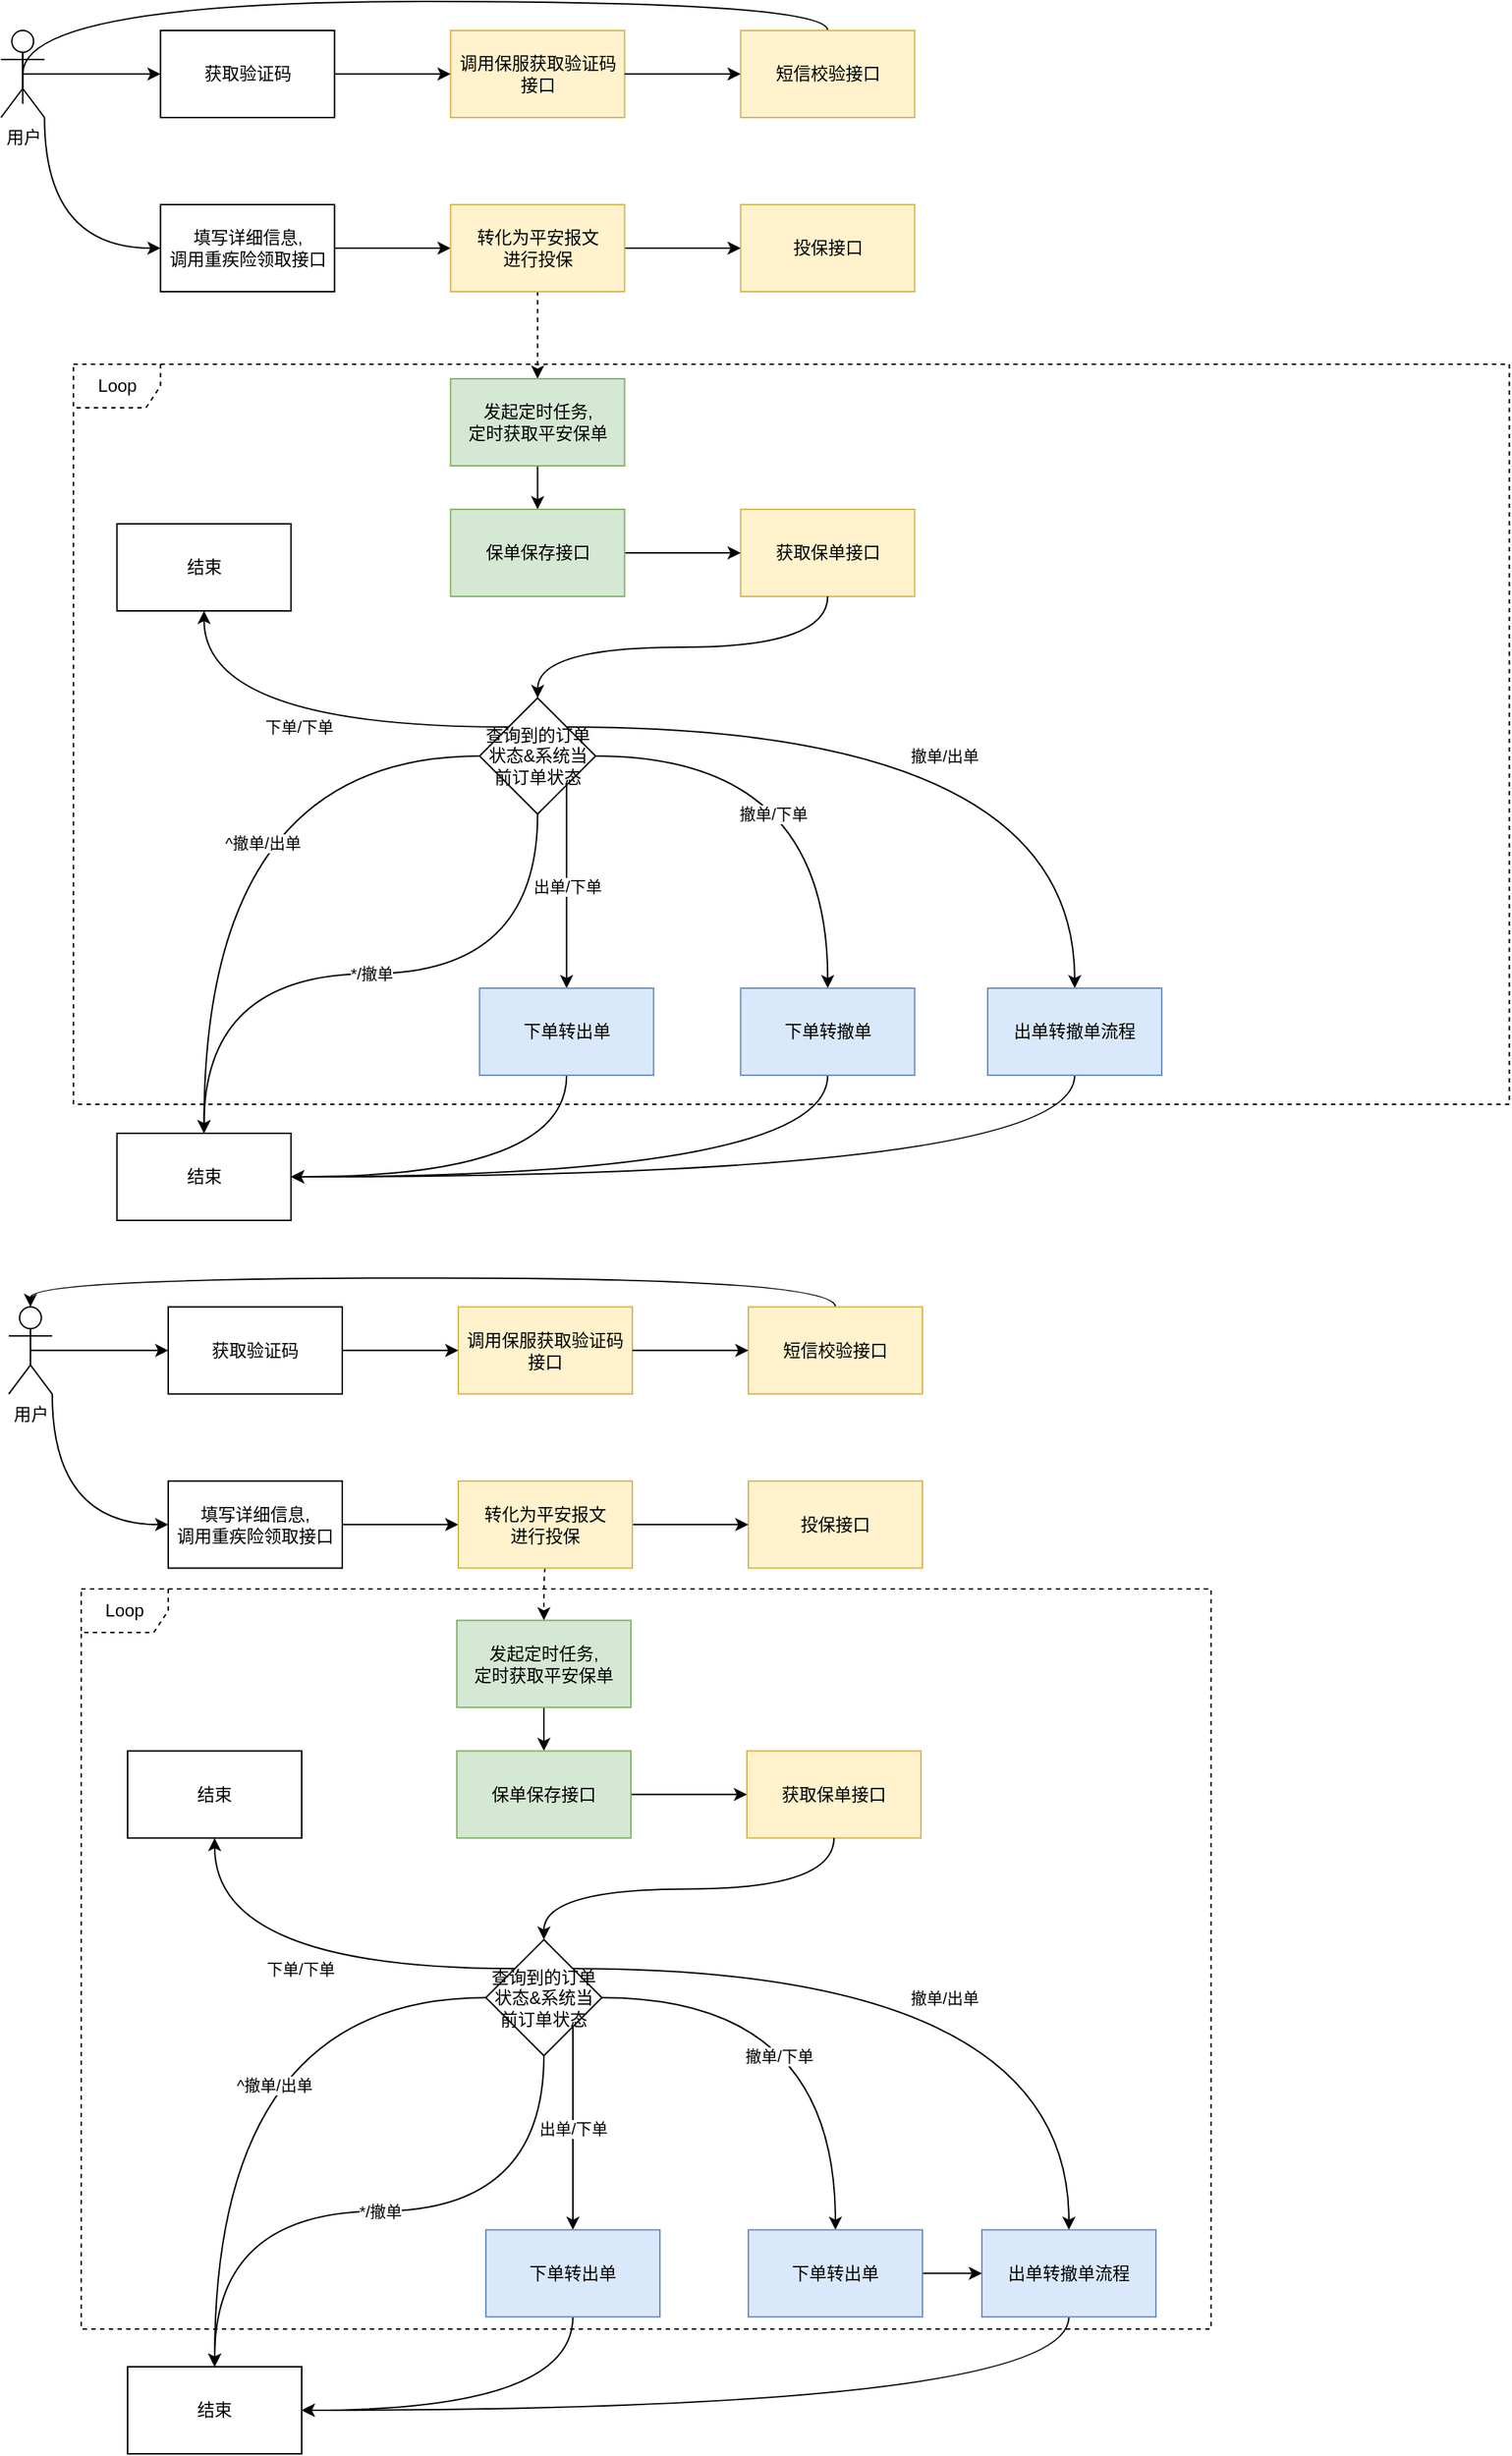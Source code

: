 <mxfile version="12.4.3" type="github" pages="1">
  <diagram id="L1tXBJzJi5MXC7lRj_LI" name="第 1 页">
    <mxGraphModel dx="2013" dy="872" grid="0" gridSize="10" guides="1" tooltips="1" connect="1" arrows="1" fold="1" page="1" pageScale="1" pageWidth="1400" pageHeight="850" math="0" shadow="0">
      <root>
        <mxCell id="0"/>
        <mxCell id="1" parent="0"/>
        <mxCell id="EqqhAGQdl-XHteXpxpte-32" value="Loop" style="shape=umlFrame;whiteSpace=wrap;html=1;dashed=1;" vertex="1" parent="1">
          <mxGeometry x="49.67" y="250" width="990" height="510" as="geometry"/>
        </mxCell>
        <mxCell id="EqqhAGQdl-XHteXpxpte-2" style="edgeStyle=orthogonalEdgeStyle;orthogonalLoop=1;jettySize=auto;html=1;exitX=0.5;exitY=0;exitDx=0;exitDy=0;entryX=0.5;entryY=0;entryDx=0;entryDy=0;entryPerimeter=0;curved=1;" edge="1" parent="1" source="E789US4qsVM-YW00mA0m-1" target="EqqhAGQdl-XHteXpxpte-1">
          <mxGeometry relative="1" as="geometry"/>
        </mxCell>
        <mxCell id="E789US4qsVM-YW00mA0m-1" value="短信校验接口" style="rounded=0;whiteSpace=wrap;html=1;fillColor=#fff2cc;strokeColor=#d6b656;" parent="1" vertex="1">
          <mxGeometry x="509.67" y="20" width="120" height="60" as="geometry"/>
        </mxCell>
        <mxCell id="EqqhAGQdl-XHteXpxpte-13" style="edgeStyle=orthogonalEdgeStyle;curved=1;orthogonalLoop=1;jettySize=auto;html=1;exitX=1;exitY=0.5;exitDx=0;exitDy=0;entryX=0;entryY=0.5;entryDx=0;entryDy=0;" edge="1" parent="1" source="E789US4qsVM-YW00mA0m-2" target="EqqhAGQdl-XHteXpxpte-12">
          <mxGeometry relative="1" as="geometry"/>
        </mxCell>
        <mxCell id="E789US4qsVM-YW00mA0m-2" value="填写详细信息,&lt;br&gt;调用重疾险领取接口" style="rounded=0;whiteSpace=wrap;html=1;" parent="1" vertex="1">
          <mxGeometry x="109.67" y="140" width="120" height="60" as="geometry"/>
        </mxCell>
        <mxCell id="E789US4qsVM-YW00mA0m-3" value="投保接口" style="rounded=0;whiteSpace=wrap;html=1;fillColor=#fff2cc;strokeColor=#d6b656;" parent="1" vertex="1">
          <mxGeometry x="509.67" y="140" width="120" height="60" as="geometry"/>
        </mxCell>
        <mxCell id="E789US4qsVM-YW00mA0m-12" style="edgeStyle=orthogonalEdgeStyle;orthogonalLoop=1;jettySize=auto;html=1;exitX=1;exitY=1;exitDx=0;exitDy=0;entryX=0;entryY=0.5;entryDx=0;entryDy=0;curved=1;exitPerimeter=0;" parent="1" source="EqqhAGQdl-XHteXpxpte-1" target="E789US4qsVM-YW00mA0m-2" edge="1">
          <mxGeometry relative="1" as="geometry"/>
        </mxCell>
        <mxCell id="E789US4qsVM-YW00mA0m-4" value="调用保服获取验证码接口" style="rounded=0;whiteSpace=wrap;html=1;fillColor=#fff2cc;strokeColor=#d6b656;" parent="1" vertex="1">
          <mxGeometry x="309.67" y="20" width="120" height="60" as="geometry"/>
        </mxCell>
        <mxCell id="E789US4qsVM-YW00mA0m-8" style="edgeStyle=orthogonalEdgeStyle;orthogonalLoop=1;jettySize=auto;html=1;exitX=1;exitY=0.5;exitDx=0;exitDy=0;entryX=0;entryY=0.5;entryDx=0;entryDy=0;curved=1;" parent="1" source="E789US4qsVM-YW00mA0m-4" target="E789US4qsVM-YW00mA0m-1" edge="1">
          <mxGeometry relative="1" as="geometry"/>
        </mxCell>
        <mxCell id="EqqhAGQdl-XHteXpxpte-7" style="edgeStyle=orthogonalEdgeStyle;curved=1;orthogonalLoop=1;jettySize=auto;html=1;exitX=0.5;exitY=0.5;exitDx=0;exitDy=0;exitPerimeter=0;entryX=0;entryY=0.5;entryDx=0;entryDy=0;" edge="1" parent="1" source="EqqhAGQdl-XHteXpxpte-1" target="EqqhAGQdl-XHteXpxpte-8">
          <mxGeometry relative="1" as="geometry">
            <mxPoint x="-40.33" y="30" as="targetPoint"/>
          </mxGeometry>
        </mxCell>
        <mxCell id="EqqhAGQdl-XHteXpxpte-1" value="用户" style="shape=umlActor;verticalLabelPosition=bottom;labelBackgroundColor=#ffffff;verticalAlign=top;html=1;outlineConnect=0;" vertex="1" parent="1">
          <mxGeometry x="-0.33" y="20" width="30" height="60" as="geometry"/>
        </mxCell>
        <mxCell id="EqqhAGQdl-XHteXpxpte-9" style="edgeStyle=orthogonalEdgeStyle;curved=1;orthogonalLoop=1;jettySize=auto;html=1;exitX=1;exitY=0.5;exitDx=0;exitDy=0;entryX=0;entryY=0.5;entryDx=0;entryDy=0;" edge="1" parent="1" source="EqqhAGQdl-XHteXpxpte-8" target="E789US4qsVM-YW00mA0m-4">
          <mxGeometry relative="1" as="geometry">
            <mxPoint x="229.67" y="30" as="targetPoint"/>
          </mxGeometry>
        </mxCell>
        <mxCell id="EqqhAGQdl-XHteXpxpte-8" value="获取验证码" style="rounded=0;whiteSpace=wrap;html=1;" vertex="1" parent="1">
          <mxGeometry x="109.67" y="20" width="120" height="60" as="geometry"/>
        </mxCell>
        <mxCell id="EqqhAGQdl-XHteXpxpte-15" style="edgeStyle=orthogonalEdgeStyle;curved=1;orthogonalLoop=1;jettySize=auto;html=1;exitX=1;exitY=0.5;exitDx=0;exitDy=0;entryX=0;entryY=0.5;entryDx=0;entryDy=0;" edge="1" parent="1" source="EqqhAGQdl-XHteXpxpte-12" target="E789US4qsVM-YW00mA0m-3">
          <mxGeometry relative="1" as="geometry"/>
        </mxCell>
        <mxCell id="EqqhAGQdl-XHteXpxpte-17" style="edgeStyle=orthogonalEdgeStyle;curved=1;orthogonalLoop=1;jettySize=auto;html=1;exitX=0.5;exitY=1;exitDx=0;exitDy=0;entryX=0.5;entryY=0;entryDx=0;entryDy=0;dashed=1;" edge="1" parent="1" source="EqqhAGQdl-XHteXpxpte-12" target="EqqhAGQdl-XHteXpxpte-16">
          <mxGeometry relative="1" as="geometry"/>
        </mxCell>
        <mxCell id="EqqhAGQdl-XHteXpxpte-12" value="转化为平安报文&lt;br&gt;进行投保" style="rounded=0;whiteSpace=wrap;html=1;fillColor=#fff2cc;strokeColor=#d6b656;" vertex="1" parent="1">
          <mxGeometry x="309.67" y="140" width="120" height="60" as="geometry"/>
        </mxCell>
        <mxCell id="EqqhAGQdl-XHteXpxpte-19" style="edgeStyle=orthogonalEdgeStyle;curved=1;orthogonalLoop=1;jettySize=auto;html=1;exitX=0.5;exitY=1;exitDx=0;exitDy=0;entryX=0.5;entryY=0;entryDx=0;entryDy=0;" edge="1" parent="1" source="EqqhAGQdl-XHteXpxpte-16" target="EqqhAGQdl-XHteXpxpte-20">
          <mxGeometry relative="1" as="geometry"/>
        </mxCell>
        <mxCell id="EqqhAGQdl-XHteXpxpte-16" value="发起定时任务,&lt;br&gt;定时获取平安保单" style="rounded=0;whiteSpace=wrap;html=1;fillColor=#d5e8d4;strokeColor=#82b366;" vertex="1" parent="1">
          <mxGeometry x="309.67" y="260" width="120" height="60" as="geometry"/>
        </mxCell>
        <mxCell id="EqqhAGQdl-XHteXpxpte-18" value="获取保单接口" style="rounded=0;whiteSpace=wrap;html=1;fillColor=#fff2cc;strokeColor=#d6b656;" vertex="1" parent="1">
          <mxGeometry x="509.67" y="350" width="120" height="60" as="geometry"/>
        </mxCell>
        <mxCell id="EqqhAGQdl-XHteXpxpte-23" style="edgeStyle=orthogonalEdgeStyle;curved=1;orthogonalLoop=1;jettySize=auto;html=1;exitX=1;exitY=0.5;exitDx=0;exitDy=0;entryX=0;entryY=0.5;entryDx=0;entryDy=0;" edge="1" parent="1" source="EqqhAGQdl-XHteXpxpte-20" target="EqqhAGQdl-XHteXpxpte-18">
          <mxGeometry relative="1" as="geometry"/>
        </mxCell>
        <mxCell id="EqqhAGQdl-XHteXpxpte-25" style="edgeStyle=orthogonalEdgeStyle;curved=1;orthogonalLoop=1;jettySize=auto;html=1;exitX=0.5;exitY=1;exitDx=0;exitDy=0;" edge="1" parent="1" source="EqqhAGQdl-XHteXpxpte-18" target="EqqhAGQdl-XHteXpxpte-24">
          <mxGeometry relative="1" as="geometry"/>
        </mxCell>
        <mxCell id="EqqhAGQdl-XHteXpxpte-20" value="保单保存接口" style="rounded=0;whiteSpace=wrap;html=1;fillColor=#d5e8d4;strokeColor=#82b366;" vertex="1" parent="1">
          <mxGeometry x="309.67" y="350" width="120" height="60" as="geometry"/>
        </mxCell>
        <mxCell id="EqqhAGQdl-XHteXpxpte-29" value="下单/下单" style="edgeStyle=orthogonalEdgeStyle;curved=1;orthogonalLoop=1;jettySize=auto;html=1;exitX=0;exitY=0;exitDx=0;exitDy=0;" edge="1" parent="1" source="EqqhAGQdl-XHteXpxpte-24" target="EqqhAGQdl-XHteXpxpte-26">
          <mxGeometry relative="1" as="geometry"/>
        </mxCell>
        <mxCell id="EqqhAGQdl-XHteXpxpte-51" value="*/撤单" style="edgeStyle=orthogonalEdgeStyle;curved=1;orthogonalLoop=1;jettySize=auto;html=1;exitX=0.5;exitY=1;exitDx=0;exitDy=0;entryX=0.5;entryY=0;entryDx=0;entryDy=0;" edge="1" parent="1" source="EqqhAGQdl-XHteXpxpte-24" target="EqqhAGQdl-XHteXpxpte-35">
          <mxGeometry relative="1" as="geometry"/>
        </mxCell>
        <mxCell id="EqqhAGQdl-XHteXpxpte-53" value="撤单/下单" style="edgeStyle=orthogonalEdgeStyle;curved=1;orthogonalLoop=1;jettySize=auto;html=1;exitX=1;exitY=0.5;exitDx=0;exitDy=0;" edge="1" parent="1" source="EqqhAGQdl-XHteXpxpte-24" target="EqqhAGQdl-XHteXpxpte-55">
          <mxGeometry x="-0.239" y="-40" relative="1" as="geometry">
            <mxPoint as="offset"/>
          </mxGeometry>
        </mxCell>
        <mxCell id="EqqhAGQdl-XHteXpxpte-57" value="撤单/出单" style="edgeStyle=orthogonalEdgeStyle;curved=1;orthogonalLoop=1;jettySize=auto;html=1;exitX=1;exitY=0;exitDx=0;exitDy=0;entryX=0.5;entryY=0;entryDx=0;entryDy=0;" edge="1" parent="1" source="EqqhAGQdl-XHteXpxpte-24" target="EqqhAGQdl-XHteXpxpte-39">
          <mxGeometry x="-0.018" y="-20" relative="1" as="geometry">
            <mxPoint as="offset"/>
          </mxGeometry>
        </mxCell>
        <mxCell id="EqqhAGQdl-XHteXpxpte-24" value="查询到的订单状态&amp;amp;系统当前订单状态" style="rhombus;whiteSpace=wrap;html=1;" vertex="1" parent="1">
          <mxGeometry x="329.67" y="480" width="80" height="80" as="geometry"/>
        </mxCell>
        <mxCell id="EqqhAGQdl-XHteXpxpte-26" value="结束" style="rounded=0;whiteSpace=wrap;html=1;" vertex="1" parent="1">
          <mxGeometry x="79.67" y="360" width="120" height="60" as="geometry"/>
        </mxCell>
        <mxCell id="EqqhAGQdl-XHteXpxpte-34" value="^撤单/出单" style="edgeStyle=orthogonalEdgeStyle;curved=1;orthogonalLoop=1;jettySize=auto;html=1;exitX=0;exitY=0.5;exitDx=0;exitDy=0;entryX=0.5;entryY=0;entryDx=0;entryDy=0;" edge="1" parent="1" source="EqqhAGQdl-XHteXpxpte-24" target="EqqhAGQdl-XHteXpxpte-35">
          <mxGeometry x="-0.335" y="60" relative="1" as="geometry">
            <mxPoint x="369.67" y="550" as="sourcePoint"/>
            <mxPoint x="369.67" y="720" as="targetPoint"/>
            <mxPoint as="offset"/>
          </mxGeometry>
        </mxCell>
        <mxCell id="EqqhAGQdl-XHteXpxpte-35" value="结束" style="rounded=0;whiteSpace=wrap;html=1;" vertex="1" parent="1">
          <mxGeometry x="79.67" y="780" width="120" height="60" as="geometry"/>
        </mxCell>
        <mxCell id="EqqhAGQdl-XHteXpxpte-38" value="出单/下单" style="edgeStyle=orthogonalEdgeStyle;curved=1;orthogonalLoop=1;jettySize=auto;html=1;exitX=1;exitY=1;exitDx=0;exitDy=0;entryX=0.5;entryY=0;entryDx=0;entryDy=0;" edge="1" parent="1" source="EqqhAGQdl-XHteXpxpte-24" target="EqqhAGQdl-XHteXpxpte-44">
          <mxGeometry relative="1" as="geometry">
            <mxPoint x="409.67" y="510" as="sourcePoint"/>
            <mxPoint x="589.67" y="530" as="targetPoint"/>
          </mxGeometry>
        </mxCell>
        <mxCell id="EqqhAGQdl-XHteXpxpte-47" style="edgeStyle=orthogonalEdgeStyle;curved=1;orthogonalLoop=1;jettySize=auto;html=1;exitX=0.5;exitY=1;exitDx=0;exitDy=0;entryX=1;entryY=0.5;entryDx=0;entryDy=0;" edge="1" parent="1" source="EqqhAGQdl-XHteXpxpte-39" target="EqqhAGQdl-XHteXpxpte-35">
          <mxGeometry relative="1" as="geometry"/>
        </mxCell>
        <mxCell id="EqqhAGQdl-XHteXpxpte-39" value="出单转撤单流程" style="rounded=0;whiteSpace=wrap;html=1;fillColor=#dae8fc;strokeColor=#6c8ebf;" vertex="1" parent="1">
          <mxGeometry x="680" y="680" width="120" height="60" as="geometry"/>
        </mxCell>
        <mxCell id="EqqhAGQdl-XHteXpxpte-54" style="edgeStyle=orthogonalEdgeStyle;curved=1;orthogonalLoop=1;jettySize=auto;html=1;exitX=0.5;exitY=1;exitDx=0;exitDy=0;entryX=1;entryY=0.5;entryDx=0;entryDy=0;" edge="1" parent="1" source="EqqhAGQdl-XHteXpxpte-44" target="EqqhAGQdl-XHteXpxpte-35">
          <mxGeometry relative="1" as="geometry"/>
        </mxCell>
        <mxCell id="EqqhAGQdl-XHteXpxpte-44" value="下单转出单" style="rounded=0;whiteSpace=wrap;html=1;fillColor=#dae8fc;strokeColor=#6c8ebf;" vertex="1" parent="1">
          <mxGeometry x="329.67" y="680" width="120" height="60" as="geometry"/>
        </mxCell>
        <mxCell id="EqqhAGQdl-XHteXpxpte-58" style="edgeStyle=orthogonalEdgeStyle;curved=1;orthogonalLoop=1;jettySize=auto;html=1;exitX=0.5;exitY=1;exitDx=0;exitDy=0;entryX=1;entryY=0.5;entryDx=0;entryDy=0;" edge="1" parent="1" source="EqqhAGQdl-XHteXpxpte-55" target="EqqhAGQdl-XHteXpxpte-35">
          <mxGeometry relative="1" as="geometry"/>
        </mxCell>
        <mxCell id="EqqhAGQdl-XHteXpxpte-55" value="下单转撤单" style="rounded=0;whiteSpace=wrap;html=1;fillColor=#dae8fc;strokeColor=#6c8ebf;" vertex="1" parent="1">
          <mxGeometry x="509.67" y="680" width="120" height="60" as="geometry"/>
        </mxCell>
        <mxCell id="EqqhAGQdl-XHteXpxpte-59" value="Loop" style="shape=umlFrame;whiteSpace=wrap;html=1;dashed=1;" vertex="1" parent="1">
          <mxGeometry x="55" y="1094" width="779" height="510" as="geometry"/>
        </mxCell>
        <mxCell id="EqqhAGQdl-XHteXpxpte-60" style="edgeStyle=orthogonalEdgeStyle;orthogonalLoop=1;jettySize=auto;html=1;exitX=0.5;exitY=0;exitDx=0;exitDy=0;entryX=0.5;entryY=0;entryDx=0;entryDy=0;entryPerimeter=0;curved=1;" edge="1" parent="1" source="EqqhAGQdl-XHteXpxpte-61" target="EqqhAGQdl-XHteXpxpte-69">
          <mxGeometry relative="1" as="geometry"/>
        </mxCell>
        <mxCell id="EqqhAGQdl-XHteXpxpte-61" value="短信校验接口" style="rounded=0;whiteSpace=wrap;html=1;fillColor=#fff2cc;strokeColor=#d6b656;" vertex="1" parent="1">
          <mxGeometry x="515.0" y="899.65" width="120" height="60" as="geometry"/>
        </mxCell>
        <mxCell id="EqqhAGQdl-XHteXpxpte-62" style="edgeStyle=orthogonalEdgeStyle;curved=1;orthogonalLoop=1;jettySize=auto;html=1;exitX=1;exitY=0.5;exitDx=0;exitDy=0;entryX=0;entryY=0.5;entryDx=0;entryDy=0;" edge="1" parent="1" source="EqqhAGQdl-XHteXpxpte-63" target="EqqhAGQdl-XHteXpxpte-74">
          <mxGeometry relative="1" as="geometry"/>
        </mxCell>
        <mxCell id="EqqhAGQdl-XHteXpxpte-63" value="填写详细信息,&lt;br&gt;调用重疾险领取接口" style="rounded=0;whiteSpace=wrap;html=1;" vertex="1" parent="1">
          <mxGeometry x="115" y="1019.65" width="120" height="60" as="geometry"/>
        </mxCell>
        <mxCell id="EqqhAGQdl-XHteXpxpte-64" value="投保接口" style="rounded=0;whiteSpace=wrap;html=1;fillColor=#fff2cc;strokeColor=#d6b656;" vertex="1" parent="1">
          <mxGeometry x="515.0" y="1019.65" width="120" height="60" as="geometry"/>
        </mxCell>
        <mxCell id="EqqhAGQdl-XHteXpxpte-65" style="edgeStyle=orthogonalEdgeStyle;orthogonalLoop=1;jettySize=auto;html=1;exitX=1;exitY=1;exitDx=0;exitDy=0;entryX=0;entryY=0.5;entryDx=0;entryDy=0;curved=1;exitPerimeter=0;" edge="1" parent="1" source="EqqhAGQdl-XHteXpxpte-69" target="EqqhAGQdl-XHteXpxpte-63">
          <mxGeometry relative="1" as="geometry"/>
        </mxCell>
        <mxCell id="EqqhAGQdl-XHteXpxpte-66" value="调用保服获取验证码接口" style="rounded=0;whiteSpace=wrap;html=1;fillColor=#fff2cc;strokeColor=#d6b656;" vertex="1" parent="1">
          <mxGeometry x="315" y="899.65" width="120" height="60" as="geometry"/>
        </mxCell>
        <mxCell id="EqqhAGQdl-XHteXpxpte-67" style="edgeStyle=orthogonalEdgeStyle;orthogonalLoop=1;jettySize=auto;html=1;exitX=1;exitY=0.5;exitDx=0;exitDy=0;entryX=0;entryY=0.5;entryDx=0;entryDy=0;curved=1;" edge="1" parent="1" source="EqqhAGQdl-XHteXpxpte-66" target="EqqhAGQdl-XHteXpxpte-61">
          <mxGeometry relative="1" as="geometry"/>
        </mxCell>
        <mxCell id="EqqhAGQdl-XHteXpxpte-68" style="edgeStyle=orthogonalEdgeStyle;curved=1;orthogonalLoop=1;jettySize=auto;html=1;exitX=0.5;exitY=0.5;exitDx=0;exitDy=0;exitPerimeter=0;entryX=0;entryY=0.5;entryDx=0;entryDy=0;" edge="1" parent="1" source="EqqhAGQdl-XHteXpxpte-69" target="EqqhAGQdl-XHteXpxpte-71">
          <mxGeometry relative="1" as="geometry">
            <mxPoint x="-35" y="909.65" as="targetPoint"/>
          </mxGeometry>
        </mxCell>
        <mxCell id="EqqhAGQdl-XHteXpxpte-69" value="用户" style="shape=umlActor;verticalLabelPosition=bottom;labelBackgroundColor=#ffffff;verticalAlign=top;html=1;outlineConnect=0;" vertex="1" parent="1">
          <mxGeometry x="5.0" y="899.65" width="30" height="60" as="geometry"/>
        </mxCell>
        <mxCell id="EqqhAGQdl-XHteXpxpte-70" style="edgeStyle=orthogonalEdgeStyle;curved=1;orthogonalLoop=1;jettySize=auto;html=1;exitX=1;exitY=0.5;exitDx=0;exitDy=0;entryX=0;entryY=0.5;entryDx=0;entryDy=0;" edge="1" parent="1" source="EqqhAGQdl-XHteXpxpte-71" target="EqqhAGQdl-XHteXpxpte-66">
          <mxGeometry relative="1" as="geometry">
            <mxPoint x="235.0" y="909.65" as="targetPoint"/>
          </mxGeometry>
        </mxCell>
        <mxCell id="EqqhAGQdl-XHteXpxpte-71" value="获取验证码" style="rounded=0;whiteSpace=wrap;html=1;" vertex="1" parent="1">
          <mxGeometry x="115" y="899.65" width="120" height="60" as="geometry"/>
        </mxCell>
        <mxCell id="EqqhAGQdl-XHteXpxpte-72" style="edgeStyle=orthogonalEdgeStyle;curved=1;orthogonalLoop=1;jettySize=auto;html=1;exitX=1;exitY=0.5;exitDx=0;exitDy=0;entryX=0;entryY=0.5;entryDx=0;entryDy=0;" edge="1" parent="1" source="EqqhAGQdl-XHteXpxpte-74" target="EqqhAGQdl-XHteXpxpte-64">
          <mxGeometry relative="1" as="geometry"/>
        </mxCell>
        <mxCell id="EqqhAGQdl-XHteXpxpte-73" style="edgeStyle=orthogonalEdgeStyle;curved=1;orthogonalLoop=1;jettySize=auto;html=1;exitX=0.5;exitY=1;exitDx=0;exitDy=0;entryX=0.5;entryY=0;entryDx=0;entryDy=0;dashed=1;" edge="1" parent="1" source="EqqhAGQdl-XHteXpxpte-74" target="EqqhAGQdl-XHteXpxpte-76">
          <mxGeometry relative="1" as="geometry"/>
        </mxCell>
        <mxCell id="EqqhAGQdl-XHteXpxpte-74" value="转化为平安报文&lt;br&gt;进行投保" style="rounded=0;whiteSpace=wrap;html=1;fillColor=#fff2cc;strokeColor=#d6b656;" vertex="1" parent="1">
          <mxGeometry x="315" y="1019.65" width="120" height="60" as="geometry"/>
        </mxCell>
        <mxCell id="EqqhAGQdl-XHteXpxpte-75" style="edgeStyle=orthogonalEdgeStyle;curved=1;orthogonalLoop=1;jettySize=auto;html=1;exitX=0.5;exitY=1;exitDx=0;exitDy=0;entryX=0.5;entryY=0;entryDx=0;entryDy=0;" edge="1" parent="1" source="EqqhAGQdl-XHteXpxpte-76" target="EqqhAGQdl-XHteXpxpte-80">
          <mxGeometry relative="1" as="geometry"/>
        </mxCell>
        <mxCell id="EqqhAGQdl-XHteXpxpte-76" value="发起定时任务,&lt;br&gt;定时获取平安保单" style="rounded=0;whiteSpace=wrap;html=1;fillColor=#d5e8d4;strokeColor=#82b366;" vertex="1" parent="1">
          <mxGeometry x="314" y="1115.65" width="120" height="60" as="geometry"/>
        </mxCell>
        <mxCell id="EqqhAGQdl-XHteXpxpte-77" value="获取保单接口" style="rounded=0;whiteSpace=wrap;html=1;fillColor=#fff2cc;strokeColor=#d6b656;" vertex="1" parent="1">
          <mxGeometry x="514.0" y="1205.65" width="120" height="60" as="geometry"/>
        </mxCell>
        <mxCell id="EqqhAGQdl-XHteXpxpte-78" style="edgeStyle=orthogonalEdgeStyle;curved=1;orthogonalLoop=1;jettySize=auto;html=1;exitX=1;exitY=0.5;exitDx=0;exitDy=0;entryX=0;entryY=0.5;entryDx=0;entryDy=0;" edge="1" parent="1" source="EqqhAGQdl-XHteXpxpte-80" target="EqqhAGQdl-XHteXpxpte-77">
          <mxGeometry relative="1" as="geometry"/>
        </mxCell>
        <mxCell id="EqqhAGQdl-XHteXpxpte-79" style="edgeStyle=orthogonalEdgeStyle;curved=1;orthogonalLoop=1;jettySize=auto;html=1;exitX=0.5;exitY=1;exitDx=0;exitDy=0;" edge="1" parent="1" source="EqqhAGQdl-XHteXpxpte-77" target="EqqhAGQdl-XHteXpxpte-85">
          <mxGeometry relative="1" as="geometry"/>
        </mxCell>
        <mxCell id="EqqhAGQdl-XHteXpxpte-80" value="保单保存接口" style="rounded=0;whiteSpace=wrap;html=1;fillColor=#d5e8d4;strokeColor=#82b366;" vertex="1" parent="1">
          <mxGeometry x="314" y="1205.65" width="120" height="60" as="geometry"/>
        </mxCell>
        <mxCell id="EqqhAGQdl-XHteXpxpte-81" value="下单/下单" style="edgeStyle=orthogonalEdgeStyle;curved=1;orthogonalLoop=1;jettySize=auto;html=1;exitX=0;exitY=0;exitDx=0;exitDy=0;" edge="1" parent="1" source="EqqhAGQdl-XHteXpxpte-85" target="EqqhAGQdl-XHteXpxpte-86">
          <mxGeometry relative="1" as="geometry"/>
        </mxCell>
        <mxCell id="EqqhAGQdl-XHteXpxpte-82" value="*/撤单" style="edgeStyle=orthogonalEdgeStyle;curved=1;orthogonalLoop=1;jettySize=auto;html=1;exitX=0.5;exitY=1;exitDx=0;exitDy=0;entryX=0.5;entryY=0;entryDx=0;entryDy=0;" edge="1" parent="1" source="EqqhAGQdl-XHteXpxpte-85" target="EqqhAGQdl-XHteXpxpte-88">
          <mxGeometry relative="1" as="geometry">
            <mxPoint x="117.765" y="1614.588" as="targetPoint"/>
          </mxGeometry>
        </mxCell>
        <mxCell id="EqqhAGQdl-XHteXpxpte-83" value="撤单/下单" style="edgeStyle=orthogonalEdgeStyle;curved=1;orthogonalLoop=1;jettySize=auto;html=1;exitX=1;exitY=0.5;exitDx=0;exitDy=0;" edge="1" parent="1" source="EqqhAGQdl-XHteXpxpte-85" target="EqqhAGQdl-XHteXpxpte-95">
          <mxGeometry x="-0.239" y="-40" relative="1" as="geometry">
            <mxPoint as="offset"/>
          </mxGeometry>
        </mxCell>
        <mxCell id="EqqhAGQdl-XHteXpxpte-84" value="撤单/出单" style="edgeStyle=orthogonalEdgeStyle;curved=1;orthogonalLoop=1;jettySize=auto;html=1;exitX=1;exitY=0;exitDx=0;exitDy=0;entryX=0.5;entryY=0;entryDx=0;entryDy=0;" edge="1" parent="1" source="EqqhAGQdl-XHteXpxpte-85" target="EqqhAGQdl-XHteXpxpte-91">
          <mxGeometry x="-0.018" y="-20" relative="1" as="geometry">
            <mxPoint as="offset"/>
          </mxGeometry>
        </mxCell>
        <mxCell id="EqqhAGQdl-XHteXpxpte-85" value="查询到的订单状态&amp;amp;系统当前订单状态" style="rhombus;whiteSpace=wrap;html=1;" vertex="1" parent="1">
          <mxGeometry x="334" y="1335.65" width="80" height="80" as="geometry"/>
        </mxCell>
        <mxCell id="EqqhAGQdl-XHteXpxpte-86" value="结束" style="rounded=0;whiteSpace=wrap;html=1;" vertex="1" parent="1">
          <mxGeometry x="87" y="1205.65" width="120" height="60" as="geometry"/>
        </mxCell>
        <mxCell id="EqqhAGQdl-XHteXpxpte-87" value="^撤单/出单" style="edgeStyle=orthogonalEdgeStyle;curved=1;orthogonalLoop=1;jettySize=auto;html=1;exitX=0;exitY=0.5;exitDx=0;exitDy=0;entryX=0.5;entryY=0;entryDx=0;entryDy=0;" edge="1" parent="1" source="EqqhAGQdl-XHteXpxpte-85" target="EqqhAGQdl-XHteXpxpte-88">
          <mxGeometry x="-0.335" y="60" relative="1" as="geometry">
            <mxPoint x="374" y="1405.65" as="sourcePoint"/>
            <mxPoint x="117.765" y="1614.588" as="targetPoint"/>
            <mxPoint as="offset"/>
          </mxGeometry>
        </mxCell>
        <mxCell id="EqqhAGQdl-XHteXpxpte-88" value="结束" style="rounded=0;whiteSpace=wrap;html=1;" vertex="1" parent="1">
          <mxGeometry x="87.0" y="1630" width="120" height="60" as="geometry"/>
        </mxCell>
        <mxCell id="EqqhAGQdl-XHteXpxpte-89" value="出单/下单" style="edgeStyle=orthogonalEdgeStyle;curved=1;orthogonalLoop=1;jettySize=auto;html=1;exitX=1;exitY=1;exitDx=0;exitDy=0;entryX=0.5;entryY=0;entryDx=0;entryDy=0;" edge="1" parent="1" source="EqqhAGQdl-XHteXpxpte-85" target="EqqhAGQdl-XHteXpxpte-93">
          <mxGeometry relative="1" as="geometry">
            <mxPoint x="414" y="1365.65" as="sourcePoint"/>
            <mxPoint x="594" y="1385.65" as="targetPoint"/>
          </mxGeometry>
        </mxCell>
        <mxCell id="EqqhAGQdl-XHteXpxpte-90" style="edgeStyle=orthogonalEdgeStyle;curved=1;orthogonalLoop=1;jettySize=auto;html=1;exitX=0.5;exitY=1;exitDx=0;exitDy=0;entryX=1;entryY=0.5;entryDx=0;entryDy=0;" edge="1" parent="1" source="EqqhAGQdl-XHteXpxpte-91" target="EqqhAGQdl-XHteXpxpte-88">
          <mxGeometry relative="1" as="geometry">
            <mxPoint x="177.765" y="1644" as="targetPoint"/>
          </mxGeometry>
        </mxCell>
        <mxCell id="EqqhAGQdl-XHteXpxpte-91" value="出单转撤单流程" style="rounded=0;whiteSpace=wrap;html=1;fillColor=#dae8fc;strokeColor=#6c8ebf;" vertex="1" parent="1">
          <mxGeometry x="676" y="1535.65" width="120" height="60" as="geometry"/>
        </mxCell>
        <mxCell id="EqqhAGQdl-XHteXpxpte-92" style="edgeStyle=orthogonalEdgeStyle;curved=1;orthogonalLoop=1;jettySize=auto;html=1;exitX=0.5;exitY=1;exitDx=0;exitDy=0;entryX=1;entryY=0.5;entryDx=0;entryDy=0;" edge="1" parent="1" source="EqqhAGQdl-XHteXpxpte-93" target="EqqhAGQdl-XHteXpxpte-88">
          <mxGeometry relative="1" as="geometry">
            <mxPoint x="177.765" y="1644" as="targetPoint"/>
          </mxGeometry>
        </mxCell>
        <mxCell id="EqqhAGQdl-XHteXpxpte-93" value="下单转出单" style="rounded=0;whiteSpace=wrap;html=1;fillColor=#dae8fc;strokeColor=#6c8ebf;" vertex="1" parent="1">
          <mxGeometry x="334" y="1535.65" width="120" height="60" as="geometry"/>
        </mxCell>
        <mxCell id="EqqhAGQdl-XHteXpxpte-96" style="edgeStyle=orthogonalEdgeStyle;curved=1;orthogonalLoop=1;jettySize=auto;html=1;exitX=1;exitY=0.5;exitDx=0;exitDy=0;entryX=0;entryY=0.5;entryDx=0;entryDy=0;" edge="1" parent="1" source="EqqhAGQdl-XHteXpxpte-95" target="EqqhAGQdl-XHteXpxpte-91">
          <mxGeometry relative="1" as="geometry"/>
        </mxCell>
        <mxCell id="EqqhAGQdl-XHteXpxpte-95" value="下单转出单" style="rounded=0;whiteSpace=wrap;html=1;fillColor=#dae8fc;strokeColor=#6c8ebf;" vertex="1" parent="1">
          <mxGeometry x="515.0" y="1535.65" width="120" height="60" as="geometry"/>
        </mxCell>
      </root>
    </mxGraphModel>
  </diagram>
</mxfile>
